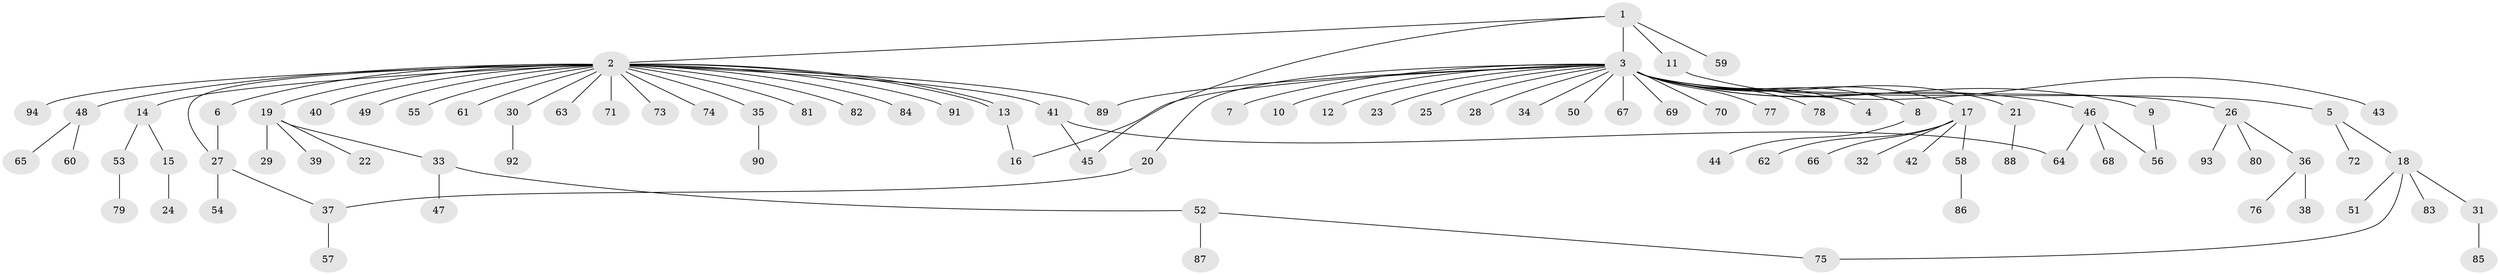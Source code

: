 // coarse degree distribution, {5: 0.05405405405405406, 24: 0.02702702702702703, 1: 0.6756756756756757, 2: 0.14864864864864866, 3: 0.05405405405405406, 4: 0.04054054054054054}
// Generated by graph-tools (version 1.1) at 2025/41/03/06/25 10:41:49]
// undirected, 94 vertices, 102 edges
graph export_dot {
graph [start="1"]
  node [color=gray90,style=filled];
  1;
  2;
  3;
  4;
  5;
  6;
  7;
  8;
  9;
  10;
  11;
  12;
  13;
  14;
  15;
  16;
  17;
  18;
  19;
  20;
  21;
  22;
  23;
  24;
  25;
  26;
  27;
  28;
  29;
  30;
  31;
  32;
  33;
  34;
  35;
  36;
  37;
  38;
  39;
  40;
  41;
  42;
  43;
  44;
  45;
  46;
  47;
  48;
  49;
  50;
  51;
  52;
  53;
  54;
  55;
  56;
  57;
  58;
  59;
  60;
  61;
  62;
  63;
  64;
  65;
  66;
  67;
  68;
  69;
  70;
  71;
  72;
  73;
  74;
  75;
  76;
  77;
  78;
  79;
  80;
  81;
  82;
  83;
  84;
  85;
  86;
  87;
  88;
  89;
  90;
  91;
  92;
  93;
  94;
  1 -- 2;
  1 -- 3;
  1 -- 11;
  1 -- 45;
  1 -- 59;
  2 -- 6;
  2 -- 13;
  2 -- 13;
  2 -- 14;
  2 -- 19;
  2 -- 27;
  2 -- 30;
  2 -- 35;
  2 -- 40;
  2 -- 41;
  2 -- 48;
  2 -- 49;
  2 -- 55;
  2 -- 61;
  2 -- 63;
  2 -- 71;
  2 -- 73;
  2 -- 74;
  2 -- 81;
  2 -- 82;
  2 -- 84;
  2 -- 89;
  2 -- 91;
  2 -- 94;
  3 -- 4;
  3 -- 5;
  3 -- 7;
  3 -- 8;
  3 -- 9;
  3 -- 10;
  3 -- 12;
  3 -- 16;
  3 -- 17;
  3 -- 20;
  3 -- 21;
  3 -- 23;
  3 -- 25;
  3 -- 26;
  3 -- 28;
  3 -- 34;
  3 -- 46;
  3 -- 50;
  3 -- 67;
  3 -- 69;
  3 -- 70;
  3 -- 77;
  3 -- 78;
  3 -- 89;
  5 -- 18;
  5 -- 72;
  6 -- 27;
  8 -- 44;
  9 -- 56;
  11 -- 43;
  13 -- 16;
  14 -- 15;
  14 -- 53;
  15 -- 24;
  17 -- 32;
  17 -- 42;
  17 -- 58;
  17 -- 62;
  17 -- 66;
  18 -- 31;
  18 -- 51;
  18 -- 75;
  18 -- 83;
  19 -- 22;
  19 -- 29;
  19 -- 33;
  19 -- 39;
  20 -- 37;
  21 -- 88;
  26 -- 36;
  26 -- 80;
  26 -- 93;
  27 -- 37;
  27 -- 54;
  30 -- 92;
  31 -- 85;
  33 -- 47;
  33 -- 52;
  35 -- 90;
  36 -- 38;
  36 -- 76;
  37 -- 57;
  41 -- 45;
  41 -- 64;
  46 -- 56;
  46 -- 64;
  46 -- 68;
  48 -- 60;
  48 -- 65;
  52 -- 75;
  52 -- 87;
  53 -- 79;
  58 -- 86;
}
